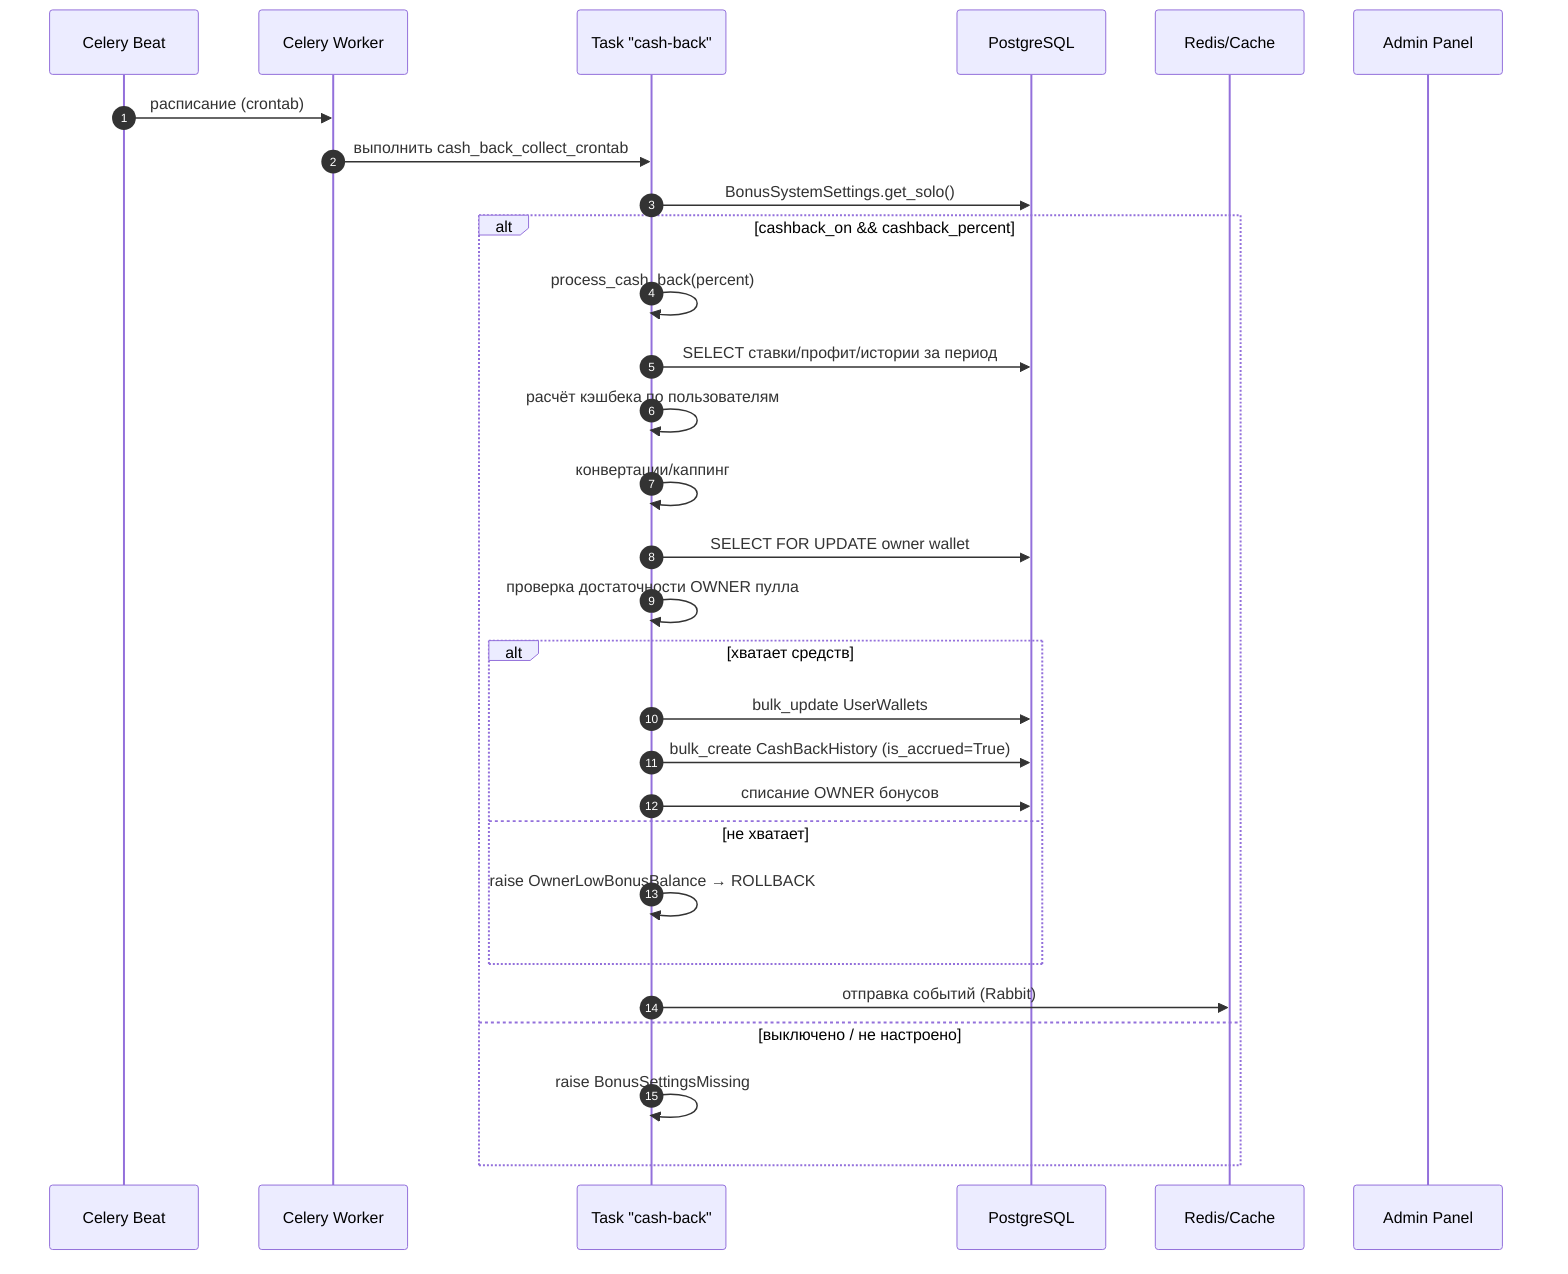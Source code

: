sequenceDiagram
    autonumber
    participant Beat as Celery Beat
    participant Worker as Celery Worker
    participant Task as Task "cash-back"
    participant DB as PostgreSQL
    participant Redis as Redis/Cache
    participant Admin as Admin Panel

    Beat->>Worker: расписание (crontab)
    Worker->>Task: выполнить cash_back_collect_crontab
    Task->>DB: BonusSystemSettings.get_solo()
    alt cashback_on && cashback_percent
        Task->>Task: process_cash_back(percent)
        Task->>DB: SELECT ставки/профит/истории за период
        Task->>Task: расчёт кэшбека по пользователям
        Task->>Task: конвертации/каппинг
        Task->>DB: SELECT FOR UPDATE owner wallet
        Task->>Task: проверка достаточности OWNER пулла
        alt хватает средств
            Task->>DB: bulk_update UserWallets
            Task->>DB: bulk_create CashBackHistory (is_accrued=True)
            Task->>DB: списание OWNER бонусов
        else не хватает
            Task->>Task: raise OwnerLowBonusBalance → ROLLBACK
        end
        Task->>Redis: отправка событий (Rabbit)
    else выключено / не настроено
        Task->>Task: raise BonusSettingsMissing
    end